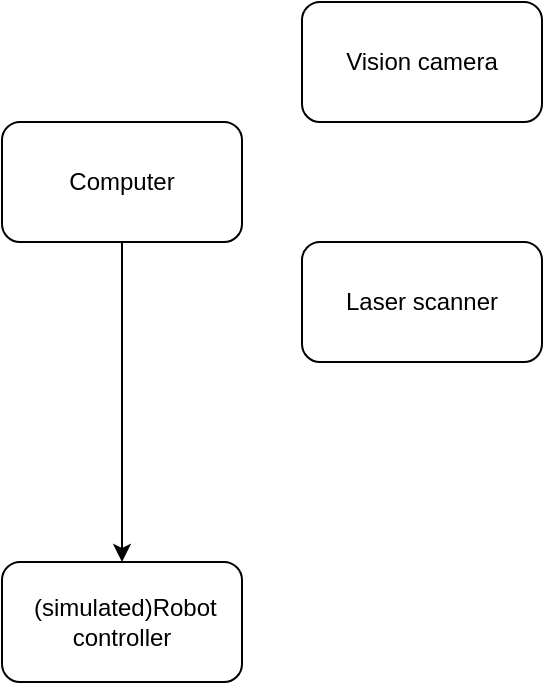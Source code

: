 <mxfile version="15.5.7" type="github">
  <diagram id="kIb91-teGbWBU88ApYyb" name="Page-1">
    <mxGraphModel dx="2062" dy="1114" grid="1" gridSize="10" guides="1" tooltips="1" connect="1" arrows="1" fold="1" page="1" pageScale="1" pageWidth="827" pageHeight="1169" math="0" shadow="0">
      <root>
        <mxCell id="0" />
        <mxCell id="1" parent="0" />
        <mxCell id="vSfxUDrbfiHMjhsbO7AE-7" style="edgeStyle=orthogonalEdgeStyle;rounded=0;orthogonalLoop=1;jettySize=auto;html=1;exitX=0.5;exitY=1;exitDx=0;exitDy=0;entryX=0.5;entryY=0;entryDx=0;entryDy=0;" edge="1" parent="1" source="vSfxUDrbfiHMjhsbO7AE-1" target="vSfxUDrbfiHMjhsbO7AE-4">
          <mxGeometry relative="1" as="geometry" />
        </mxCell>
        <mxCell id="vSfxUDrbfiHMjhsbO7AE-1" value="Computer" style="rounded=1;whiteSpace=wrap;html=1;" vertex="1" parent="1">
          <mxGeometry x="120" y="140" width="120" height="60" as="geometry" />
        </mxCell>
        <mxCell id="vSfxUDrbfiHMjhsbO7AE-2" value="Vision camera" style="rounded=1;whiteSpace=wrap;html=1;" vertex="1" parent="1">
          <mxGeometry x="270" y="80" width="120" height="60" as="geometry" />
        </mxCell>
        <mxCell id="vSfxUDrbfiHMjhsbO7AE-3" value="Laser scanner" style="rounded=1;whiteSpace=wrap;html=1;" vertex="1" parent="1">
          <mxGeometry x="270" y="200" width="120" height="60" as="geometry" />
        </mxCell>
        <mxCell id="vSfxUDrbfiHMjhsbO7AE-4" value="&amp;nbsp;(simulated)Robot controller" style="rounded=1;whiteSpace=wrap;html=1;" vertex="1" parent="1">
          <mxGeometry x="120" y="360" width="120" height="60" as="geometry" />
        </mxCell>
      </root>
    </mxGraphModel>
  </diagram>
</mxfile>
